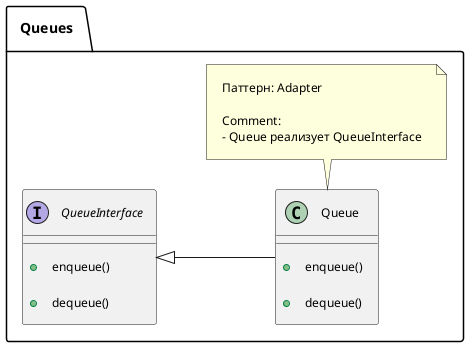 @startuml

left to right direction

skinparam class {
  FontSize 12
  AttributeFontSize 12
  OperationFontSize 12
}
skinparam note {
  FontSize 12
}
skinparam arrow {
  Thickness 1
}
skinparam padding 10
skinparam linetype ortho
skinparam ranksep 50
skinparam nodesep 30

namespace Queues {
    interface QueueInterface {
        +enqueue()
        +dequeue()
    }
    class Queue {
        +enqueue()
        +dequeue()
    }

    QueueInterface <|-- Queue

    note bottom of Queue
      Паттерн: Adapter

      Comment:
      - Queue реализует QueueInterface
    end note
}

@enduml
